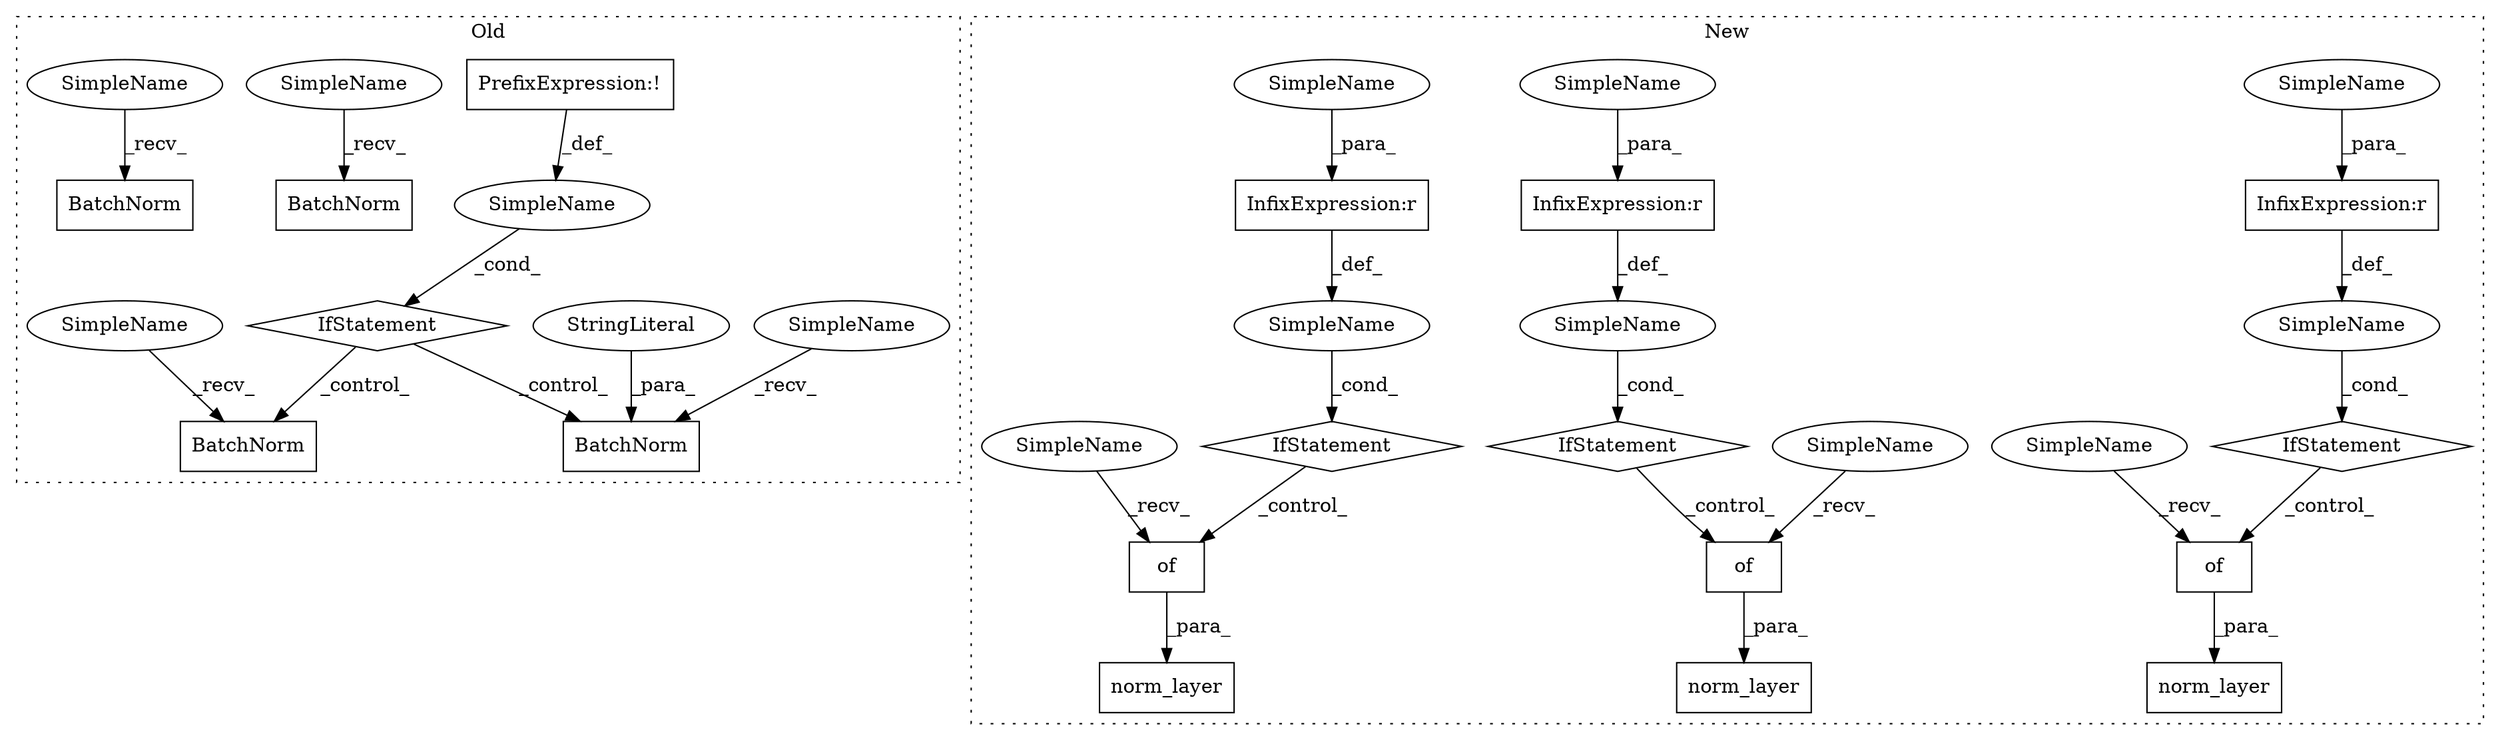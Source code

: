 digraph G {
subgraph cluster0 {
1 [label="IfStatement" a="25" s="3286,3301" l="4,2" shape="diamond"];
3 [label="SimpleName" a="42" s="" l="" shape="ellipse"];
4 [label="BatchNorm" a="32" s="3379,3396" l="10,1" shape="box"];
5 [label="StringLiteral" a="45" s="3389" l="7" shape="ellipse"];
6 [label="BatchNorm" a="32" s="3328" l="11" shape="box"];
10 [label="BatchNorm" a="32" s="2765" l="11" shape="box"];
17 [label="PrefixExpression:!" a="38" s="3290" l="1" shape="box"];
18 [label="BatchNorm" a="32" s="2900" l="11" shape="box"];
30 [label="SimpleName" a="42" s="2897" l="2" shape="ellipse"];
31 [label="SimpleName" a="42" s="2762" l="2" shape="ellipse"];
32 [label="SimpleName" a="42" s="3376" l="2" shape="ellipse"];
33 [label="SimpleName" a="42" s="3325" l="2" shape="ellipse"];
label = "Old";
style="dotted";
}
subgraph cluster1 {
2 [label="norm_layer" a="32" s="3439,3496" l="11,1" shape="box"];
7 [label="of" a="32" s="3478" l="4" shape="box"];
8 [label="InfixExpression:r" a="27" s="3462" l="4" shape="box"];
9 [label="of" a="32" s="2871" l="4" shape="box"];
11 [label="norm_layer" a="32" s="2832,2889" l="11,1" shape="box"];
12 [label="InfixExpression:r" a="27" s="2855" l="4" shape="box"];
13 [label="SimpleName" a="42" s="" l="" shape="ellipse"];
14 [label="IfStatement" a="25" s="2864" l="3" shape="diamond"];
15 [label="SimpleName" a="42" s="" l="" shape="ellipse"];
16 [label="IfStatement" a="25" s="3471" l="3" shape="diamond"];
19 [label="InfixExpression:r" a="27" s="2676" l="4" shape="box"];
20 [label="of" a="32" s="2692" l="4" shape="box"];
21 [label="SimpleName" a="42" s="" l="" shape="ellipse"];
22 [label="IfStatement" a="25" s="2685" l="3" shape="diamond"];
23 [label="norm_layer" a="32" s="2653,2710" l="11,1" shape="box"];
24 [label="SimpleName" a="42" s="3466" l="4" shape="ellipse"];
25 [label="SimpleName" a="42" s="2859" l="4" shape="ellipse"];
26 [label="SimpleName" a="42" s="2680" l="4" shape="ellipse"];
27 [label="SimpleName" a="42" s="2867" l="3" shape="ellipse"];
28 [label="SimpleName" a="42" s="3474" l="3" shape="ellipse"];
29 [label="SimpleName" a="42" s="2688" l="3" shape="ellipse"];
label = "New";
style="dotted";
}
1 -> 6 [label="_control_"];
1 -> 4 [label="_control_"];
3 -> 1 [label="_cond_"];
5 -> 4 [label="_para_"];
7 -> 2 [label="_para_"];
8 -> 15 [label="_def_"];
9 -> 11 [label="_para_"];
12 -> 13 [label="_def_"];
13 -> 14 [label="_cond_"];
14 -> 9 [label="_control_"];
15 -> 16 [label="_cond_"];
16 -> 7 [label="_control_"];
17 -> 3 [label="_def_"];
19 -> 21 [label="_def_"];
20 -> 23 [label="_para_"];
21 -> 22 [label="_cond_"];
22 -> 20 [label="_control_"];
24 -> 8 [label="_para_"];
25 -> 12 [label="_para_"];
26 -> 19 [label="_para_"];
27 -> 9 [label="_recv_"];
28 -> 7 [label="_recv_"];
29 -> 20 [label="_recv_"];
30 -> 18 [label="_recv_"];
31 -> 10 [label="_recv_"];
32 -> 4 [label="_recv_"];
33 -> 6 [label="_recv_"];
}
